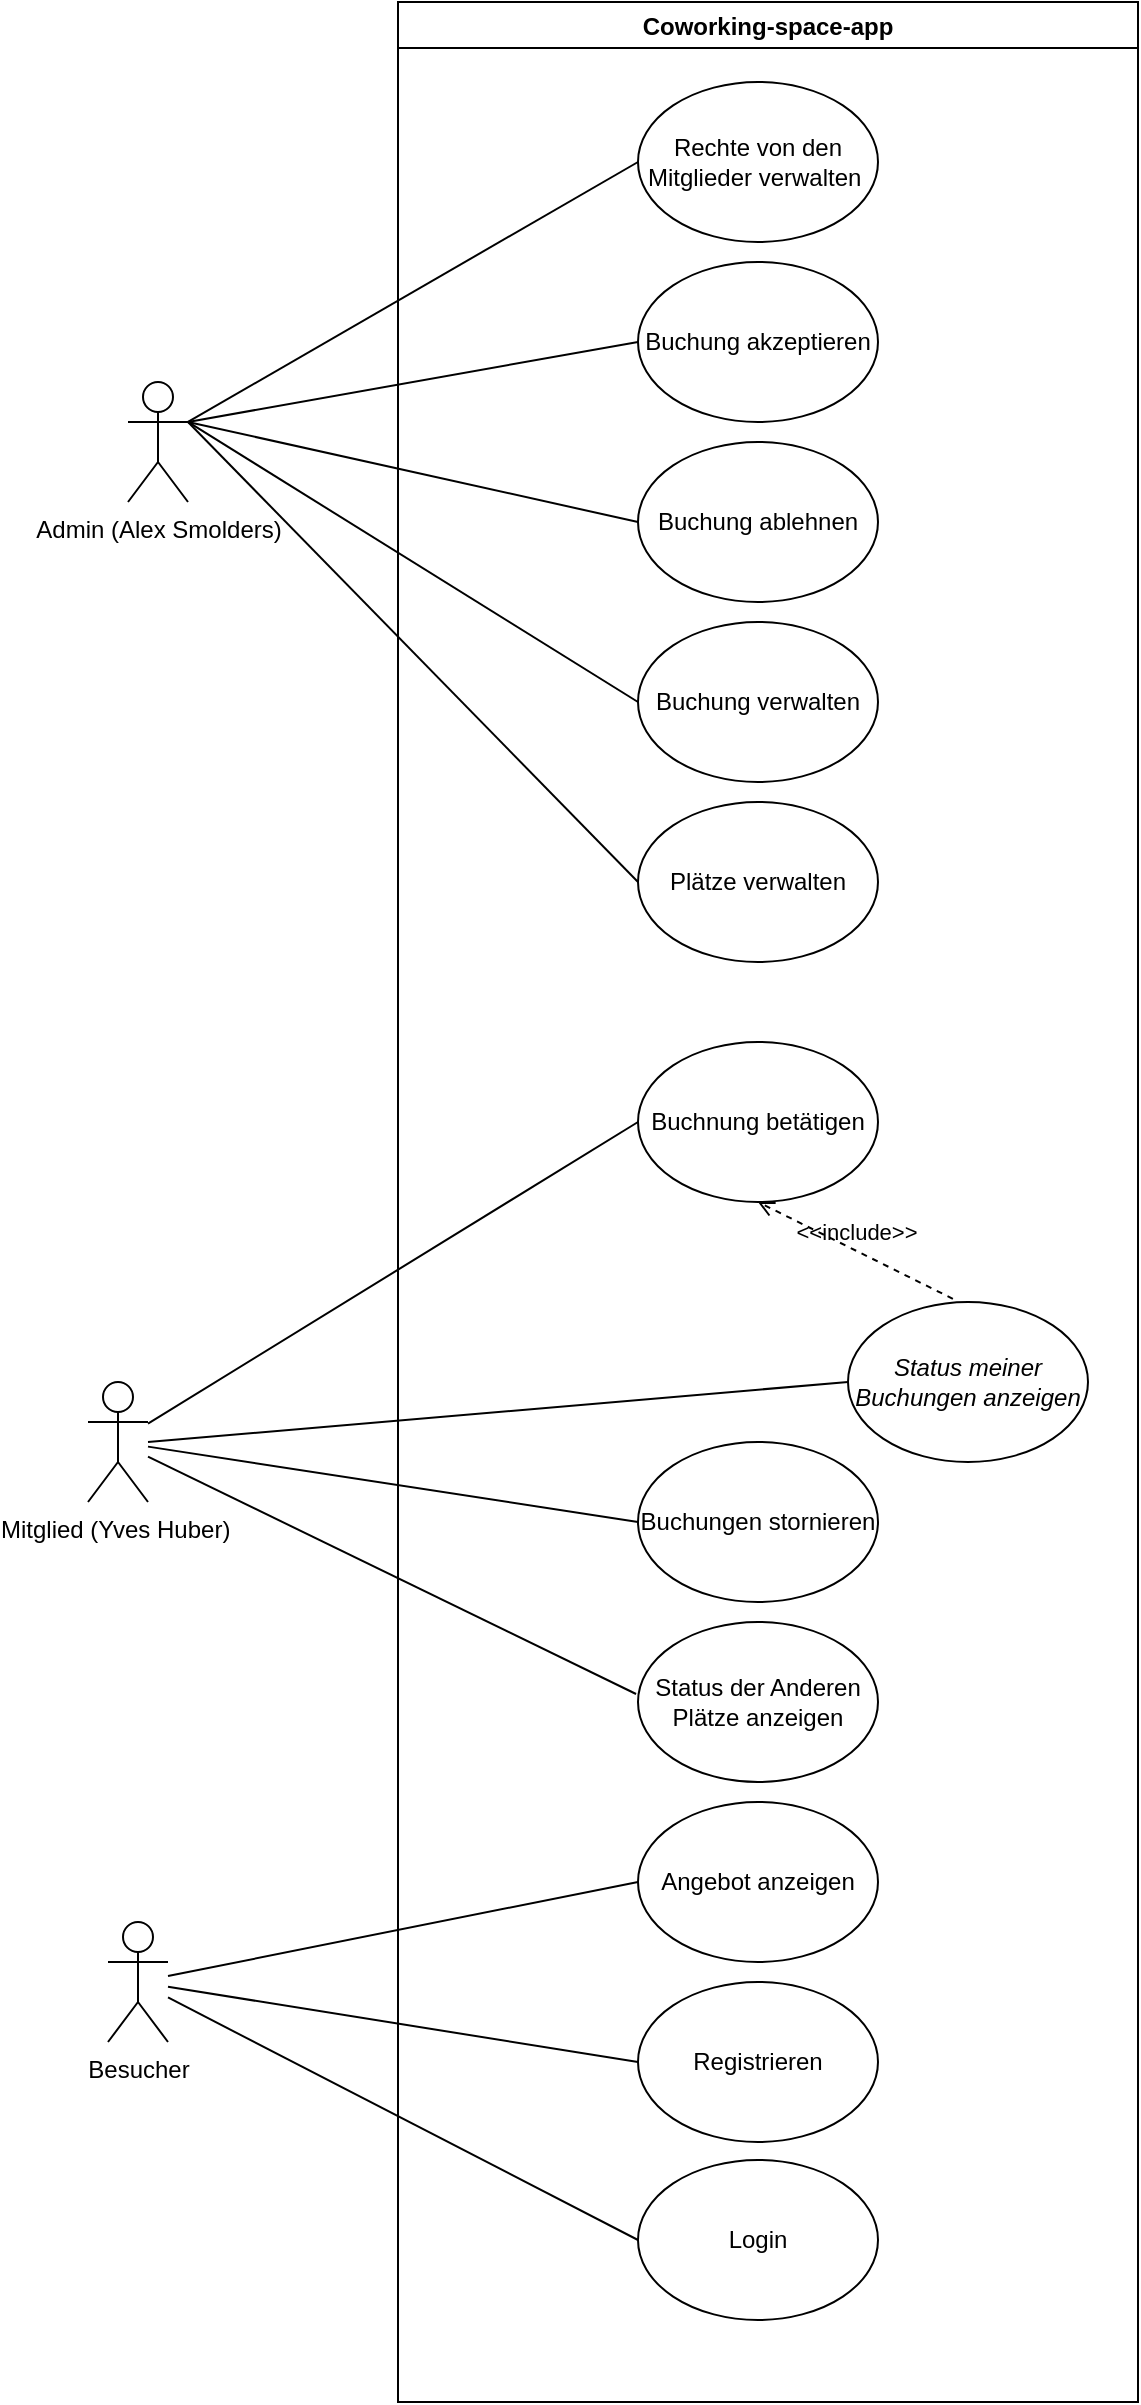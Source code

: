 <mxfile version="20.3.0" type="device"><diagram id="nL5cqTMg1d4m9H8VuyLP" name="Seite-1"><mxGraphModel dx="2119" dy="1521" grid="1" gridSize="10" guides="1" tooltips="1" connect="1" arrows="1" fold="1" page="1" pageScale="1" pageWidth="827" pageHeight="1169" math="0" shadow="0"><root><mxCell id="0"/><mxCell id="1" parent="0"/><mxCell id="hUhuVHC8e-gcqu5uqkaF-31" value="Coworking-space-app" style="swimlane;" parent="1" vertex="1"><mxGeometry x="1055" y="50" width="370" height="1200" as="geometry"/></mxCell><mxCell id="hUhuVHC8e-gcqu5uqkaF-32" value="Rechte von den Mitglieder verwalten&amp;nbsp;" style="ellipse;whiteSpace=wrap;html=1;" parent="hUhuVHC8e-gcqu5uqkaF-31" vertex="1"><mxGeometry x="120" y="40" width="120" height="80" as="geometry"/></mxCell><mxCell id="hUhuVHC8e-gcqu5uqkaF-33" value="Buchnung betätigen" style="ellipse;whiteSpace=wrap;html=1;" parent="hUhuVHC8e-gcqu5uqkaF-31" vertex="1"><mxGeometry x="120" y="520" width="120" height="80" as="geometry"/></mxCell><mxCell id="hUhuVHC8e-gcqu5uqkaF-35" value="&lt;i&gt;Status meiner Buchungen anzeigen&lt;/i&gt;" style="ellipse;whiteSpace=wrap;html=1;" parent="hUhuVHC8e-gcqu5uqkaF-31" vertex="1"><mxGeometry x="225" y="650" width="120" height="80" as="geometry"/></mxCell><mxCell id="hUhuVHC8e-gcqu5uqkaF-36" value="Buchungen stornieren" style="ellipse;whiteSpace=wrap;html=1;" parent="hUhuVHC8e-gcqu5uqkaF-31" vertex="1"><mxGeometry x="120" y="720" width="120" height="80" as="geometry"/></mxCell><mxCell id="hUhuVHC8e-gcqu5uqkaF-48" value="&amp;lt;&amp;lt;include&amp;gt;&amp;gt;" style="html=1;verticalAlign=bottom;labelBackgroundColor=none;endArrow=open;endFill=0;dashed=1;rounded=0;entryX=0.5;entryY=1;entryDx=0;entryDy=0;exitX=0.437;exitY=-0.02;exitDx=0;exitDy=0;exitPerimeter=0;" parent="hUhuVHC8e-gcqu5uqkaF-31" source="hUhuVHC8e-gcqu5uqkaF-35" target="hUhuVHC8e-gcqu5uqkaF-33" edge="1"><mxGeometry width="160" relative="1" as="geometry"><mxPoint x="-50" y="360" as="sourcePoint"/><mxPoint x="110" y="360" as="targetPoint"/></mxGeometry></mxCell><mxCell id="ytJYJa0ku5tgEjJZjwtw-3" value="Angebot anzeigen" style="ellipse;whiteSpace=wrap;html=1;" vertex="1" parent="hUhuVHC8e-gcqu5uqkaF-31"><mxGeometry x="120" y="900" width="120" height="80" as="geometry"/></mxCell><mxCell id="ytJYJa0ku5tgEjJZjwtw-4" value="Registrieren" style="ellipse;whiteSpace=wrap;html=1;" vertex="1" parent="hUhuVHC8e-gcqu5uqkaF-31"><mxGeometry x="120" y="990" width="120" height="80" as="geometry"/></mxCell><mxCell id="ytJYJa0ku5tgEjJZjwtw-8" value="Login" style="ellipse;whiteSpace=wrap;html=1;" vertex="1" parent="hUhuVHC8e-gcqu5uqkaF-31"><mxGeometry x="120" y="1079" width="120" height="80" as="geometry"/></mxCell><mxCell id="ytJYJa0ku5tgEjJZjwtw-11" value="Status der Anderen Plätze anzeigen" style="ellipse;whiteSpace=wrap;html=1;" vertex="1" parent="hUhuVHC8e-gcqu5uqkaF-31"><mxGeometry x="120" y="810" width="120" height="80" as="geometry"/></mxCell><mxCell id="ytJYJa0ku5tgEjJZjwtw-13" value="Buchung akzeptieren" style="ellipse;whiteSpace=wrap;html=1;" vertex="1" parent="hUhuVHC8e-gcqu5uqkaF-31"><mxGeometry x="120" y="130" width="120" height="80" as="geometry"/></mxCell><mxCell id="ytJYJa0ku5tgEjJZjwtw-19" value="Buchung ablehnen" style="ellipse;whiteSpace=wrap;html=1;" vertex="1" parent="hUhuVHC8e-gcqu5uqkaF-31"><mxGeometry x="120" y="220" width="120" height="80" as="geometry"/></mxCell><mxCell id="ytJYJa0ku5tgEjJZjwtw-22" value="Buchung verwalten" style="ellipse;whiteSpace=wrap;html=1;" vertex="1" parent="hUhuVHC8e-gcqu5uqkaF-31"><mxGeometry x="120" y="310" width="120" height="80" as="geometry"/></mxCell><mxCell id="ytJYJa0ku5tgEjJZjwtw-25" value="Plätze verwalten" style="ellipse;whiteSpace=wrap;html=1;" vertex="1" parent="hUhuVHC8e-gcqu5uqkaF-31"><mxGeometry x="120" y="400" width="120" height="80" as="geometry"/></mxCell><mxCell id="hUhuVHC8e-gcqu5uqkaF-34" value="Admin (Alex Smolders)" style="shape=umlActor;verticalLabelPosition=bottom;verticalAlign=top;html=1;outlineConnect=0;" parent="1" vertex="1"><mxGeometry x="920" y="240" width="30" height="60" as="geometry"/></mxCell><mxCell id="hUhuVHC8e-gcqu5uqkaF-37" value="Mitglied (Yves Huber)&amp;nbsp;" style="shape=umlActor;verticalLabelPosition=bottom;verticalAlign=top;html=1;outlineConnect=0;" parent="1" vertex="1"><mxGeometry x="900" y="740" width="30" height="60" as="geometry"/></mxCell><mxCell id="hUhuVHC8e-gcqu5uqkaF-38" value="" style="endArrow=none;html=1;rounded=0;exitX=0;exitY=0.5;exitDx=0;exitDy=0;entryX=1;entryY=0.333;entryDx=0;entryDy=0;entryPerimeter=0;" parent="1" source="hUhuVHC8e-gcqu5uqkaF-32" target="hUhuVHC8e-gcqu5uqkaF-34" edge="1"><mxGeometry width="50" height="50" relative="1" as="geometry"><mxPoint x="1040" y="470" as="sourcePoint"/><mxPoint x="970" y="170" as="targetPoint"/></mxGeometry></mxCell><mxCell id="hUhuVHC8e-gcqu5uqkaF-39" value="" style="endArrow=none;html=1;rounded=0;exitX=0;exitY=0.5;exitDx=0;exitDy=0;" parent="1" source="hUhuVHC8e-gcqu5uqkaF-33" target="hUhuVHC8e-gcqu5uqkaF-37" edge="1"><mxGeometry width="50" height="50" relative="1" as="geometry"><mxPoint x="1170" y="170" as="sourcePoint"/><mxPoint x="1030" y="290" as="targetPoint"/></mxGeometry></mxCell><mxCell id="hUhuVHC8e-gcqu5uqkaF-40" value="" style="endArrow=none;html=1;rounded=0;exitX=0;exitY=0.5;exitDx=0;exitDy=0;entryX=1;entryY=0.5;entryDx=0;entryDy=0;entryPerimeter=0;" parent="1" source="hUhuVHC8e-gcqu5uqkaF-35" edge="1" target="hUhuVHC8e-gcqu5uqkaF-37"><mxGeometry width="50" height="50" relative="1" as="geometry"><mxPoint x="1170" y="290" as="sourcePoint"/><mxPoint x="940" y="370" as="targetPoint"/></mxGeometry></mxCell><mxCell id="hUhuVHC8e-gcqu5uqkaF-42" value="" style="endArrow=none;html=1;rounded=0;exitX=0;exitY=0.5;exitDx=0;exitDy=0;" parent="1" source="hUhuVHC8e-gcqu5uqkaF-36" target="hUhuVHC8e-gcqu5uqkaF-37" edge="1"><mxGeometry width="50" height="50" relative="1" as="geometry"><mxPoint x="1170" y="410.0" as="sourcePoint"/><mxPoint x="970" y="370" as="targetPoint"/></mxGeometry></mxCell><mxCell id="ytJYJa0ku5tgEjJZjwtw-2" value="Besucher" style="shape=umlActor;verticalLabelPosition=bottom;verticalAlign=top;html=1;outlineConnect=0;" vertex="1" parent="1"><mxGeometry x="910" y="1010" width="30" height="60" as="geometry"/></mxCell><mxCell id="ytJYJa0ku5tgEjJZjwtw-5" value="" style="endArrow=none;html=1;rounded=0;entryX=0;entryY=0.5;entryDx=0;entryDy=0;" edge="1" parent="1" source="ytJYJa0ku5tgEjJZjwtw-2" target="ytJYJa0ku5tgEjJZjwtw-3"><mxGeometry width="50" height="50" relative="1" as="geometry"><mxPoint x="1150" y="700" as="sourcePoint"/><mxPoint x="1190" y="660" as="targetPoint"/></mxGeometry></mxCell><mxCell id="ytJYJa0ku5tgEjJZjwtw-6" value="" style="endArrow=none;html=1;rounded=0;entryX=0;entryY=0.5;entryDx=0;entryDy=0;" edge="1" parent="1" source="ytJYJa0ku5tgEjJZjwtw-2" target="ytJYJa0ku5tgEjJZjwtw-4"><mxGeometry width="50" height="50" relative="1" as="geometry"><mxPoint x="960" y="660" as="sourcePoint"/><mxPoint x="860" y="660" as="targetPoint"/></mxGeometry></mxCell><mxCell id="ytJYJa0ku5tgEjJZjwtw-9" value="" style="endArrow=none;html=1;rounded=0;entryX=0;entryY=0.5;entryDx=0;entryDy=0;" edge="1" parent="1" source="ytJYJa0ku5tgEjJZjwtw-2" target="ytJYJa0ku5tgEjJZjwtw-8"><mxGeometry width="50" height="50" relative="1" as="geometry"><mxPoint x="960" y="660" as="sourcePoint"/><mxPoint x="1200" y="680" as="targetPoint"/></mxGeometry></mxCell><mxCell id="ytJYJa0ku5tgEjJZjwtw-12" value="" style="endArrow=none;html=1;rounded=0;exitX=-0.008;exitY=0.45;exitDx=0;exitDy=0;exitPerimeter=0;" edge="1" parent="1" source="ytJYJa0ku5tgEjJZjwtw-11" target="hUhuVHC8e-gcqu5uqkaF-37"><mxGeometry width="50" height="50" relative="1" as="geometry"><mxPoint x="1110" y="580" as="sourcePoint"/><mxPoint x="1160" y="530" as="targetPoint"/></mxGeometry></mxCell><mxCell id="ytJYJa0ku5tgEjJZjwtw-20" value="" style="endArrow=none;html=1;rounded=0;exitX=1;exitY=0.333;exitDx=0;exitDy=0;exitPerimeter=0;entryX=0;entryY=0.5;entryDx=0;entryDy=0;" edge="1" parent="1" source="hUhuVHC8e-gcqu5uqkaF-34" target="ytJYJa0ku5tgEjJZjwtw-19"><mxGeometry width="50" height="50" relative="1" as="geometry"><mxPoint x="1110" y="410" as="sourcePoint"/><mxPoint x="1160" y="360" as="targetPoint"/></mxGeometry></mxCell><mxCell id="ytJYJa0ku5tgEjJZjwtw-21" value="" style="endArrow=none;html=1;rounded=0;exitX=0;exitY=0.5;exitDx=0;exitDy=0;entryX=1;entryY=0.333;entryDx=0;entryDy=0;entryPerimeter=0;" edge="1" parent="1" source="ytJYJa0ku5tgEjJZjwtw-13" target="hUhuVHC8e-gcqu5uqkaF-34"><mxGeometry width="50" height="50" relative="1" as="geometry"><mxPoint x="950" y="310" as="sourcePoint"/><mxPoint x="970" y="150" as="targetPoint"/></mxGeometry></mxCell><mxCell id="ytJYJa0ku5tgEjJZjwtw-23" value="" style="endArrow=none;html=1;rounded=0;exitX=0;exitY=0.5;exitDx=0;exitDy=0;entryX=1;entryY=0.333;entryDx=0;entryDy=0;entryPerimeter=0;" edge="1" parent="1" source="ytJYJa0ku5tgEjJZjwtw-22" target="hUhuVHC8e-gcqu5uqkaF-34"><mxGeometry width="50" height="50" relative="1" as="geometry"><mxPoint x="1110" y="410" as="sourcePoint"/><mxPoint x="970" y="150" as="targetPoint"/></mxGeometry></mxCell><mxCell id="ytJYJa0ku5tgEjJZjwtw-27" value="" style="endArrow=none;html=1;rounded=0;exitX=0;exitY=0.5;exitDx=0;exitDy=0;" edge="1" parent="1" source="ytJYJa0ku5tgEjJZjwtw-25"><mxGeometry width="50" height="50" relative="1" as="geometry"><mxPoint x="900" y="310" as="sourcePoint"/><mxPoint x="950" y="260" as="targetPoint"/></mxGeometry></mxCell></root></mxGraphModel></diagram></mxfile>